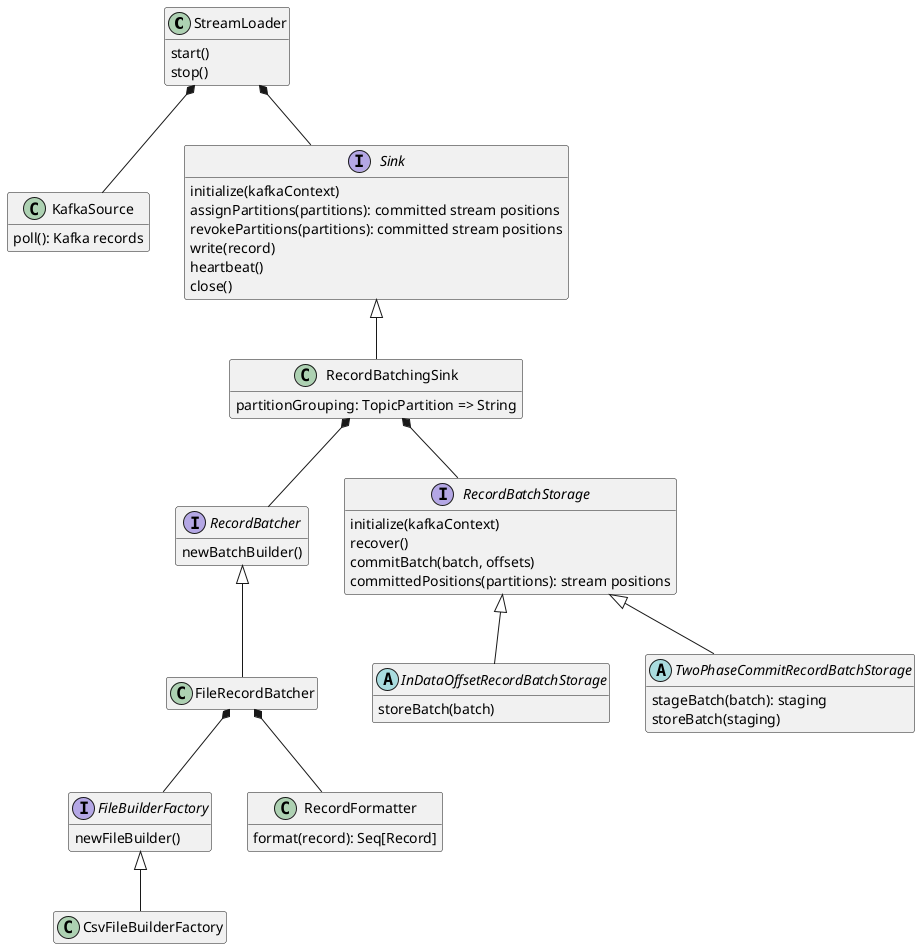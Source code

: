 @startuml
skinparam backgroundColor transparent

hide empty members

class StreamLoader [[../com/adform/streamloader/StreamLoader.html{StreamLoader}]] {
 start()
 stop()
}

class KafkaSource [[../com/adform/streamloader/KafkaSource.html{KafkaSource}]] {
  poll(): Kafka records
}

StreamLoader *-- KafkaSource
StreamLoader *-- Sink

interface Sink [[../com/adform/streamloader/Sink.html{Sink}]] {
  initialize(kafkaContext)
  assignPartitions(partitions): committed stream positions
  revokePartitions(partitions): committed stream positions
  write(record)
  heartbeat()
  close()
}

Sink <|-- RecordBatchingSink

class RecordBatchingSink [[../com/adform/streamloader/batch/RecordBatchingSink.html{RecordBatchingSink}]] {
  partitionGrouping: TopicPartition => String
}

interface RecordBatcher [[../com/adform/streamloader/batch/RecordBatcher.html{RecordBatcher}]] {
  newBatchBuilder()
}

interface RecordBatchStorage [[../com/adform/streamloader/batch/storage/RecordBatchStorage.html{RecordBatchStorage}]] {
  initialize(kafkaContext)
  recover()
  commitBatch(batch, offsets)
  committedPositions(partitions): stream positions
}

RecordBatchingSink *-- RecordBatcher
RecordBatchingSink *-- RecordBatchStorage

RecordBatchStorage <|-- InDataOffsetRecordBatchStorage
RecordBatchStorage <|-- TwoPhaseCommitRecordBatchStorage

abstract class InDataOffsetRecordBatchStorage [[../com/adform/streamloader/batch/storage/InDataOffsetRecordBatchStorage.html{InDataOffsetRecordBatchStorage}]] {
  storeBatch(batch)
}

abstract class TwoPhaseCommitRecordBatchStorage [[../com/adform/streamloader/batch/storage/TwoPhaseCommitRecordBatchStorage.html{TwoPhaseCommitRecordBatchStorage}]] {
  stageBatch(batch): staging
  storeBatch(staging)
}

class FileRecordBatcher [[../com/adform/streamloader/file/FileRecordBatcher.html{FileRecordBatcher}]] {
}

RecordBatcher <|-- FileRecordBatcher

interface FileBuilderFactory [[../com/adform/streamloader/file/FileBuilderFactory.html{FileBuilderFactory}]] {
  newFileBuilder()
}

class CsvFileBuilderFactory [[../com/adform/streamloader/encoding/csv/CsvFileBuilderFactory.html{CsvFileBuilderFactory}]]

FileBuilderFactory <|-- CsvFileBuilderFactory

FileRecordBatcher *-- FileBuilderFactory
FileRecordBatcher *-- RecordFormatter

class RecordFormatter [[../com/adform/streamloader/batch/RecordFormatter.html{RecordFormatter}]] {
  format(record): Seq[Record]
}

@enduml
